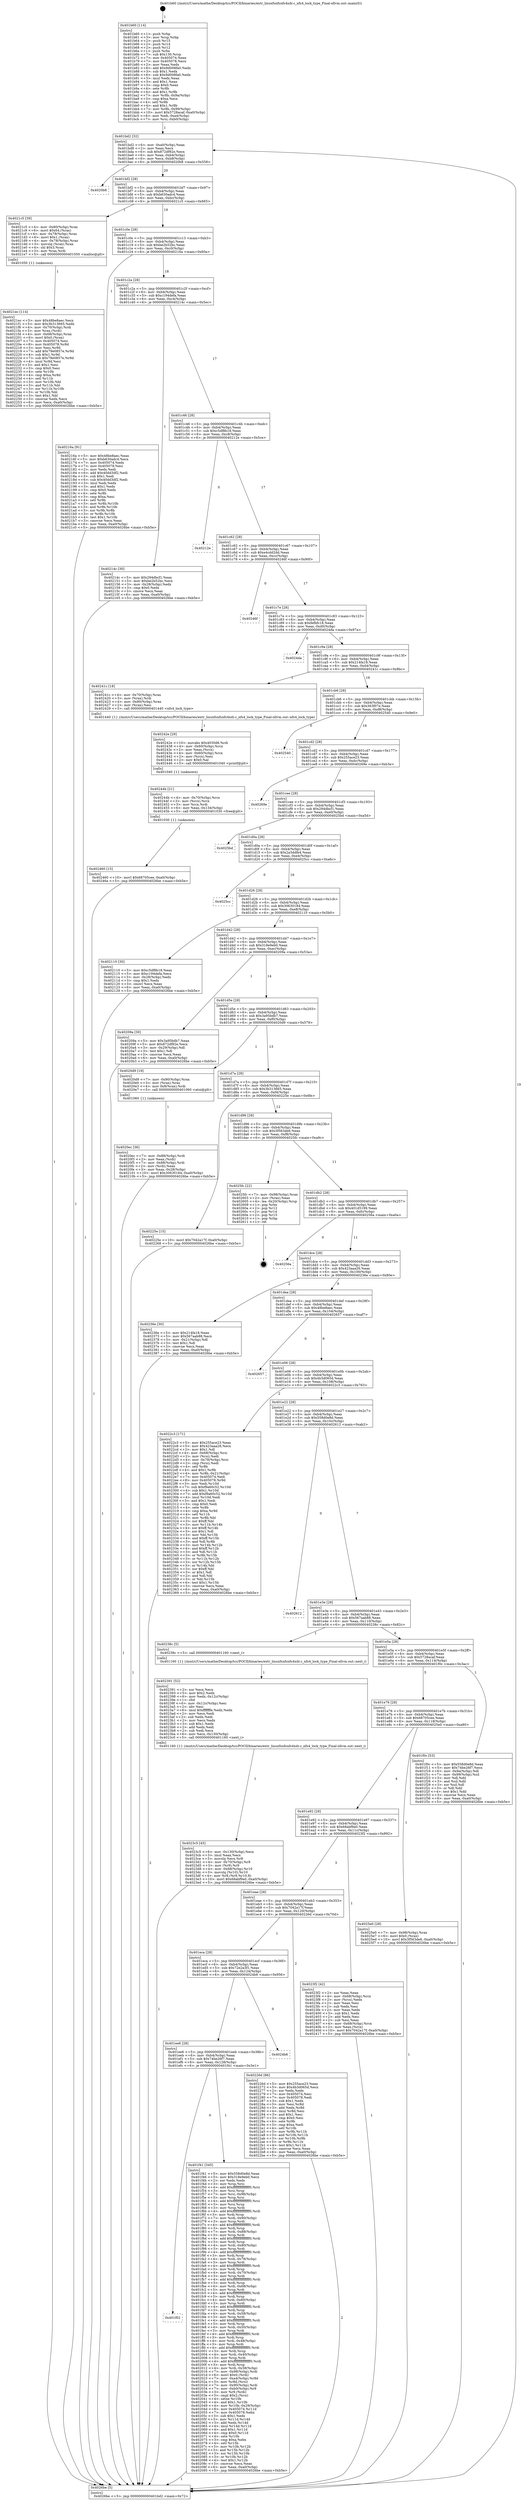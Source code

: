 digraph "0x401b60" {
  label = "0x401b60 (/mnt/c/Users/mathe/Desktop/tcc/POCII/binaries/extr_linuxfsnfsnfs4xdr.c_nfs4_lock_type_Final-ollvm.out::main(0))"
  labelloc = "t"
  node[shape=record]

  Entry [label="",width=0.3,height=0.3,shape=circle,fillcolor=black,style=filled]
  "0x401bd2" [label="{
     0x401bd2 [32]\l
     | [instrs]\l
     &nbsp;&nbsp;0x401bd2 \<+6\>: mov -0xa0(%rbp),%eax\l
     &nbsp;&nbsp;0x401bd8 \<+2\>: mov %eax,%ecx\l
     &nbsp;&nbsp;0x401bda \<+6\>: sub $0x872df92e,%ecx\l
     &nbsp;&nbsp;0x401be0 \<+6\>: mov %eax,-0xb4(%rbp)\l
     &nbsp;&nbsp;0x401be6 \<+6\>: mov %ecx,-0xb8(%rbp)\l
     &nbsp;&nbsp;0x401bec \<+6\>: je 00000000004020b8 \<main+0x558\>\l
  }"]
  "0x4020b8" [label="{
     0x4020b8\l
  }", style=dashed]
  "0x401bf2" [label="{
     0x401bf2 [28]\l
     | [instrs]\l
     &nbsp;&nbsp;0x401bf2 \<+5\>: jmp 0000000000401bf7 \<main+0x97\>\l
     &nbsp;&nbsp;0x401bf7 \<+6\>: mov -0xb4(%rbp),%eax\l
     &nbsp;&nbsp;0x401bfd \<+5\>: sub $0xb630adc4,%eax\l
     &nbsp;&nbsp;0x401c02 \<+6\>: mov %eax,-0xbc(%rbp)\l
     &nbsp;&nbsp;0x401c08 \<+6\>: je 00000000004021c5 \<main+0x665\>\l
  }"]
  Exit [label="",width=0.3,height=0.3,shape=circle,fillcolor=black,style=filled,peripheries=2]
  "0x4021c5" [label="{
     0x4021c5 [39]\l
     | [instrs]\l
     &nbsp;&nbsp;0x4021c5 \<+4\>: mov -0x80(%rbp),%rax\l
     &nbsp;&nbsp;0x4021c9 \<+6\>: movl $0x64,(%rax)\l
     &nbsp;&nbsp;0x4021cf \<+4\>: mov -0x78(%rbp),%rax\l
     &nbsp;&nbsp;0x4021d3 \<+6\>: movl $0x1,(%rax)\l
     &nbsp;&nbsp;0x4021d9 \<+4\>: mov -0x78(%rbp),%rax\l
     &nbsp;&nbsp;0x4021dd \<+3\>: movslq (%rax),%rax\l
     &nbsp;&nbsp;0x4021e0 \<+4\>: shl $0x3,%rax\l
     &nbsp;&nbsp;0x4021e4 \<+3\>: mov %rax,%rdi\l
     &nbsp;&nbsp;0x4021e7 \<+5\>: call 0000000000401050 \<malloc@plt\>\l
     | [calls]\l
     &nbsp;&nbsp;0x401050 \{1\} (unknown)\l
  }"]
  "0x401c0e" [label="{
     0x401c0e [28]\l
     | [instrs]\l
     &nbsp;&nbsp;0x401c0e \<+5\>: jmp 0000000000401c13 \<main+0xb3\>\l
     &nbsp;&nbsp;0x401c13 \<+6\>: mov -0xb4(%rbp),%eax\l
     &nbsp;&nbsp;0x401c19 \<+5\>: sub $0xbe2b52bc,%eax\l
     &nbsp;&nbsp;0x401c1e \<+6\>: mov %eax,-0xc0(%rbp)\l
     &nbsp;&nbsp;0x401c24 \<+6\>: je 000000000040216a \<main+0x60a\>\l
  }"]
  "0x402460" [label="{
     0x402460 [15]\l
     | [instrs]\l
     &nbsp;&nbsp;0x402460 \<+10\>: movl $0x68705cee,-0xa0(%rbp)\l
     &nbsp;&nbsp;0x40246a \<+5\>: jmp 00000000004026be \<main+0xb5e\>\l
  }"]
  "0x40216a" [label="{
     0x40216a [91]\l
     | [instrs]\l
     &nbsp;&nbsp;0x40216a \<+5\>: mov $0x48be8aec,%eax\l
     &nbsp;&nbsp;0x40216f \<+5\>: mov $0xb630adc4,%ecx\l
     &nbsp;&nbsp;0x402174 \<+7\>: mov 0x405074,%edx\l
     &nbsp;&nbsp;0x40217b \<+7\>: mov 0x405078,%esi\l
     &nbsp;&nbsp;0x402182 \<+2\>: mov %edx,%edi\l
     &nbsp;&nbsp;0x402184 \<+6\>: add $0x40dd3df2,%edi\l
     &nbsp;&nbsp;0x40218a \<+3\>: sub $0x1,%edi\l
     &nbsp;&nbsp;0x40218d \<+6\>: sub $0x40dd3df2,%edi\l
     &nbsp;&nbsp;0x402193 \<+3\>: imul %edi,%edx\l
     &nbsp;&nbsp;0x402196 \<+3\>: and $0x1,%edx\l
     &nbsp;&nbsp;0x402199 \<+3\>: cmp $0x0,%edx\l
     &nbsp;&nbsp;0x40219c \<+4\>: sete %r8b\l
     &nbsp;&nbsp;0x4021a0 \<+3\>: cmp $0xa,%esi\l
     &nbsp;&nbsp;0x4021a3 \<+4\>: setl %r9b\l
     &nbsp;&nbsp;0x4021a7 \<+3\>: mov %r8b,%r10b\l
     &nbsp;&nbsp;0x4021aa \<+3\>: and %r9b,%r10b\l
     &nbsp;&nbsp;0x4021ad \<+3\>: xor %r9b,%r8b\l
     &nbsp;&nbsp;0x4021b0 \<+3\>: or %r8b,%r10b\l
     &nbsp;&nbsp;0x4021b3 \<+4\>: test $0x1,%r10b\l
     &nbsp;&nbsp;0x4021b7 \<+3\>: cmovne %ecx,%eax\l
     &nbsp;&nbsp;0x4021ba \<+6\>: mov %eax,-0xa0(%rbp)\l
     &nbsp;&nbsp;0x4021c0 \<+5\>: jmp 00000000004026be \<main+0xb5e\>\l
  }"]
  "0x401c2a" [label="{
     0x401c2a [28]\l
     | [instrs]\l
     &nbsp;&nbsp;0x401c2a \<+5\>: jmp 0000000000401c2f \<main+0xcf\>\l
     &nbsp;&nbsp;0x401c2f \<+6\>: mov -0xb4(%rbp),%eax\l
     &nbsp;&nbsp;0x401c35 \<+5\>: sub $0xc194defa,%eax\l
     &nbsp;&nbsp;0x401c3a \<+6\>: mov %eax,-0xc4(%rbp)\l
     &nbsp;&nbsp;0x401c40 \<+6\>: je 000000000040214c \<main+0x5ec\>\l
  }"]
  "0x40244b" [label="{
     0x40244b [21]\l
     | [instrs]\l
     &nbsp;&nbsp;0x40244b \<+4\>: mov -0x70(%rbp),%rcx\l
     &nbsp;&nbsp;0x40244f \<+3\>: mov (%rcx),%rcx\l
     &nbsp;&nbsp;0x402452 \<+3\>: mov %rcx,%rdi\l
     &nbsp;&nbsp;0x402455 \<+6\>: mov %eax,-0x134(%rbp)\l
     &nbsp;&nbsp;0x40245b \<+5\>: call 0000000000401030 \<free@plt\>\l
     | [calls]\l
     &nbsp;&nbsp;0x401030 \{1\} (unknown)\l
  }"]
  "0x40214c" [label="{
     0x40214c [30]\l
     | [instrs]\l
     &nbsp;&nbsp;0x40214c \<+5\>: mov $0x294dbcf1,%eax\l
     &nbsp;&nbsp;0x402151 \<+5\>: mov $0xbe2b52bc,%ecx\l
     &nbsp;&nbsp;0x402156 \<+3\>: mov -0x28(%rbp),%edx\l
     &nbsp;&nbsp;0x402159 \<+3\>: cmp $0x0,%edx\l
     &nbsp;&nbsp;0x40215c \<+3\>: cmove %ecx,%eax\l
     &nbsp;&nbsp;0x40215f \<+6\>: mov %eax,-0xa0(%rbp)\l
     &nbsp;&nbsp;0x402165 \<+5\>: jmp 00000000004026be \<main+0xb5e\>\l
  }"]
  "0x401c46" [label="{
     0x401c46 [28]\l
     | [instrs]\l
     &nbsp;&nbsp;0x401c46 \<+5\>: jmp 0000000000401c4b \<main+0xeb\>\l
     &nbsp;&nbsp;0x401c4b \<+6\>: mov -0xb4(%rbp),%eax\l
     &nbsp;&nbsp;0x401c51 \<+5\>: sub $0xc5df8b18,%eax\l
     &nbsp;&nbsp;0x401c56 \<+6\>: mov %eax,-0xc8(%rbp)\l
     &nbsp;&nbsp;0x401c5c \<+6\>: je 000000000040212e \<main+0x5ce\>\l
  }"]
  "0x40242e" [label="{
     0x40242e [29]\l
     | [instrs]\l
     &nbsp;&nbsp;0x40242e \<+10\>: movabs $0x4030d6,%rdi\l
     &nbsp;&nbsp;0x402438 \<+4\>: mov -0x60(%rbp),%rcx\l
     &nbsp;&nbsp;0x40243c \<+2\>: mov %eax,(%rcx)\l
     &nbsp;&nbsp;0x40243e \<+4\>: mov -0x60(%rbp),%rcx\l
     &nbsp;&nbsp;0x402442 \<+2\>: mov (%rcx),%esi\l
     &nbsp;&nbsp;0x402444 \<+2\>: mov $0x0,%al\l
     &nbsp;&nbsp;0x402446 \<+5\>: call 0000000000401040 \<printf@plt\>\l
     | [calls]\l
     &nbsp;&nbsp;0x401040 \{1\} (unknown)\l
  }"]
  "0x40212e" [label="{
     0x40212e\l
  }", style=dashed]
  "0x401c62" [label="{
     0x401c62 [28]\l
     | [instrs]\l
     &nbsp;&nbsp;0x401c62 \<+5\>: jmp 0000000000401c67 \<main+0x107\>\l
     &nbsp;&nbsp;0x401c67 \<+6\>: mov -0xb4(%rbp),%eax\l
     &nbsp;&nbsp;0x401c6d \<+5\>: sub $0xe4cdd2dd,%eax\l
     &nbsp;&nbsp;0x401c72 \<+6\>: mov %eax,-0xcc(%rbp)\l
     &nbsp;&nbsp;0x401c78 \<+6\>: je 000000000040246f \<main+0x90f\>\l
  }"]
  "0x4023c5" [label="{
     0x4023c5 [45]\l
     | [instrs]\l
     &nbsp;&nbsp;0x4023c5 \<+6\>: mov -0x130(%rbp),%ecx\l
     &nbsp;&nbsp;0x4023cb \<+3\>: imul %eax,%ecx\l
     &nbsp;&nbsp;0x4023ce \<+3\>: movslq %ecx,%r8\l
     &nbsp;&nbsp;0x4023d1 \<+4\>: mov -0x70(%rbp),%r9\l
     &nbsp;&nbsp;0x4023d5 \<+3\>: mov (%r9),%r9\l
     &nbsp;&nbsp;0x4023d8 \<+4\>: mov -0x68(%rbp),%r10\l
     &nbsp;&nbsp;0x4023dc \<+3\>: movslq (%r10),%r10\l
     &nbsp;&nbsp;0x4023df \<+4\>: mov %r8,(%r9,%r10,8)\l
     &nbsp;&nbsp;0x4023e3 \<+10\>: movl $0x68abf9a0,-0xa0(%rbp)\l
     &nbsp;&nbsp;0x4023ed \<+5\>: jmp 00000000004026be \<main+0xb5e\>\l
  }"]
  "0x40246f" [label="{
     0x40246f\l
  }", style=dashed]
  "0x401c7e" [label="{
     0x401c7e [28]\l
     | [instrs]\l
     &nbsp;&nbsp;0x401c7e \<+5\>: jmp 0000000000401c83 \<main+0x123\>\l
     &nbsp;&nbsp;0x401c83 \<+6\>: mov -0xb4(%rbp),%eax\l
     &nbsp;&nbsp;0x401c89 \<+5\>: sub $0xfefbfc18,%eax\l
     &nbsp;&nbsp;0x401c8e \<+6\>: mov %eax,-0xd0(%rbp)\l
     &nbsp;&nbsp;0x401c94 \<+6\>: je 00000000004024da \<main+0x97a\>\l
  }"]
  "0x402391" [label="{
     0x402391 [52]\l
     | [instrs]\l
     &nbsp;&nbsp;0x402391 \<+2\>: xor %ecx,%ecx\l
     &nbsp;&nbsp;0x402393 \<+5\>: mov $0x2,%edx\l
     &nbsp;&nbsp;0x402398 \<+6\>: mov %edx,-0x12c(%rbp)\l
     &nbsp;&nbsp;0x40239e \<+1\>: cltd\l
     &nbsp;&nbsp;0x40239f \<+6\>: mov -0x12c(%rbp),%esi\l
     &nbsp;&nbsp;0x4023a5 \<+2\>: idiv %esi\l
     &nbsp;&nbsp;0x4023a7 \<+6\>: imul $0xfffffffe,%edx,%edx\l
     &nbsp;&nbsp;0x4023ad \<+2\>: mov %ecx,%edi\l
     &nbsp;&nbsp;0x4023af \<+2\>: sub %edx,%edi\l
     &nbsp;&nbsp;0x4023b1 \<+2\>: mov %ecx,%edx\l
     &nbsp;&nbsp;0x4023b3 \<+3\>: sub $0x1,%edx\l
     &nbsp;&nbsp;0x4023b6 \<+2\>: add %edx,%edi\l
     &nbsp;&nbsp;0x4023b8 \<+2\>: sub %edi,%ecx\l
     &nbsp;&nbsp;0x4023ba \<+6\>: mov %ecx,-0x130(%rbp)\l
     &nbsp;&nbsp;0x4023c0 \<+5\>: call 0000000000401160 \<next_i\>\l
     | [calls]\l
     &nbsp;&nbsp;0x401160 \{1\} (/mnt/c/Users/mathe/Desktop/tcc/POCII/binaries/extr_linuxfsnfsnfs4xdr.c_nfs4_lock_type_Final-ollvm.out::next_i)\l
  }"]
  "0x4024da" [label="{
     0x4024da\l
  }", style=dashed]
  "0x401c9a" [label="{
     0x401c9a [28]\l
     | [instrs]\l
     &nbsp;&nbsp;0x401c9a \<+5\>: jmp 0000000000401c9f \<main+0x13f\>\l
     &nbsp;&nbsp;0x401c9f \<+6\>: mov -0xb4(%rbp),%eax\l
     &nbsp;&nbsp;0x401ca5 \<+5\>: sub $0x214fa18,%eax\l
     &nbsp;&nbsp;0x401caa \<+6\>: mov %eax,-0xd4(%rbp)\l
     &nbsp;&nbsp;0x401cb0 \<+6\>: je 000000000040241c \<main+0x8bc\>\l
  }"]
  "0x4021ec" [label="{
     0x4021ec [114]\l
     | [instrs]\l
     &nbsp;&nbsp;0x4021ec \<+5\>: mov $0x48be8aec,%ecx\l
     &nbsp;&nbsp;0x4021f1 \<+5\>: mov $0x3b313665,%edx\l
     &nbsp;&nbsp;0x4021f6 \<+4\>: mov -0x70(%rbp),%rdi\l
     &nbsp;&nbsp;0x4021fa \<+3\>: mov %rax,(%rdi)\l
     &nbsp;&nbsp;0x4021fd \<+4\>: mov -0x68(%rbp),%rax\l
     &nbsp;&nbsp;0x402201 \<+6\>: movl $0x0,(%rax)\l
     &nbsp;&nbsp;0x402207 \<+7\>: mov 0x405074,%esi\l
     &nbsp;&nbsp;0x40220e \<+8\>: mov 0x405078,%r8d\l
     &nbsp;&nbsp;0x402216 \<+3\>: mov %esi,%r9d\l
     &nbsp;&nbsp;0x402219 \<+7\>: add $0x79e0857e,%r9d\l
     &nbsp;&nbsp;0x402220 \<+4\>: sub $0x1,%r9d\l
     &nbsp;&nbsp;0x402224 \<+7\>: sub $0x79e0857e,%r9d\l
     &nbsp;&nbsp;0x40222b \<+4\>: imul %r9d,%esi\l
     &nbsp;&nbsp;0x40222f \<+3\>: and $0x1,%esi\l
     &nbsp;&nbsp;0x402232 \<+3\>: cmp $0x0,%esi\l
     &nbsp;&nbsp;0x402235 \<+4\>: sete %r10b\l
     &nbsp;&nbsp;0x402239 \<+4\>: cmp $0xa,%r8d\l
     &nbsp;&nbsp;0x40223d \<+4\>: setl %r11b\l
     &nbsp;&nbsp;0x402241 \<+3\>: mov %r10b,%bl\l
     &nbsp;&nbsp;0x402244 \<+3\>: and %r11b,%bl\l
     &nbsp;&nbsp;0x402247 \<+3\>: xor %r11b,%r10b\l
     &nbsp;&nbsp;0x40224a \<+3\>: or %r10b,%bl\l
     &nbsp;&nbsp;0x40224d \<+3\>: test $0x1,%bl\l
     &nbsp;&nbsp;0x402250 \<+3\>: cmovne %edx,%ecx\l
     &nbsp;&nbsp;0x402253 \<+6\>: mov %ecx,-0xa0(%rbp)\l
     &nbsp;&nbsp;0x402259 \<+5\>: jmp 00000000004026be \<main+0xb5e\>\l
  }"]
  "0x40241c" [label="{
     0x40241c [18]\l
     | [instrs]\l
     &nbsp;&nbsp;0x40241c \<+4\>: mov -0x70(%rbp),%rax\l
     &nbsp;&nbsp;0x402420 \<+3\>: mov (%rax),%rdi\l
     &nbsp;&nbsp;0x402423 \<+4\>: mov -0x80(%rbp),%rax\l
     &nbsp;&nbsp;0x402427 \<+2\>: mov (%rax),%esi\l
     &nbsp;&nbsp;0x402429 \<+5\>: call 0000000000401440 \<nfs4_lock_type\>\l
     | [calls]\l
     &nbsp;&nbsp;0x401440 \{1\} (/mnt/c/Users/mathe/Desktop/tcc/POCII/binaries/extr_linuxfsnfsnfs4xdr.c_nfs4_lock_type_Final-ollvm.out::nfs4_lock_type)\l
  }"]
  "0x401cb6" [label="{
     0x401cb6 [28]\l
     | [instrs]\l
     &nbsp;&nbsp;0x401cb6 \<+5\>: jmp 0000000000401cbb \<main+0x15b\>\l
     &nbsp;&nbsp;0x401cbb \<+6\>: mov -0xb4(%rbp),%eax\l
     &nbsp;&nbsp;0x401cc1 \<+5\>: sub $0x363f07e,%eax\l
     &nbsp;&nbsp;0x401cc6 \<+6\>: mov %eax,-0xd8(%rbp)\l
     &nbsp;&nbsp;0x401ccc \<+6\>: je 0000000000402540 \<main+0x9e0\>\l
  }"]
  "0x4020ec" [label="{
     0x4020ec [36]\l
     | [instrs]\l
     &nbsp;&nbsp;0x4020ec \<+7\>: mov -0x88(%rbp),%rdi\l
     &nbsp;&nbsp;0x4020f3 \<+2\>: mov %eax,(%rdi)\l
     &nbsp;&nbsp;0x4020f5 \<+7\>: mov -0x88(%rbp),%rdi\l
     &nbsp;&nbsp;0x4020fc \<+2\>: mov (%rdi),%eax\l
     &nbsp;&nbsp;0x4020fe \<+3\>: mov %eax,-0x28(%rbp)\l
     &nbsp;&nbsp;0x402101 \<+10\>: movl $0x30630184,-0xa0(%rbp)\l
     &nbsp;&nbsp;0x40210b \<+5\>: jmp 00000000004026be \<main+0xb5e\>\l
  }"]
  "0x402540" [label="{
     0x402540\l
  }", style=dashed]
  "0x401cd2" [label="{
     0x401cd2 [28]\l
     | [instrs]\l
     &nbsp;&nbsp;0x401cd2 \<+5\>: jmp 0000000000401cd7 \<main+0x177\>\l
     &nbsp;&nbsp;0x401cd7 \<+6\>: mov -0xb4(%rbp),%eax\l
     &nbsp;&nbsp;0x401cdd \<+5\>: sub $0x255ace23,%eax\l
     &nbsp;&nbsp;0x401ce2 \<+6\>: mov %eax,-0xdc(%rbp)\l
     &nbsp;&nbsp;0x401ce8 \<+6\>: je 000000000040269e \<main+0xb3e\>\l
  }"]
  "0x401f02" [label="{
     0x401f02\l
  }", style=dashed]
  "0x40269e" [label="{
     0x40269e\l
  }", style=dashed]
  "0x401cee" [label="{
     0x401cee [28]\l
     | [instrs]\l
     &nbsp;&nbsp;0x401cee \<+5\>: jmp 0000000000401cf3 \<main+0x193\>\l
     &nbsp;&nbsp;0x401cf3 \<+6\>: mov -0xb4(%rbp),%eax\l
     &nbsp;&nbsp;0x401cf9 \<+5\>: sub $0x294dbcf1,%eax\l
     &nbsp;&nbsp;0x401cfe \<+6\>: mov %eax,-0xe0(%rbp)\l
     &nbsp;&nbsp;0x401d04 \<+6\>: je 00000000004025bd \<main+0xa5d\>\l
  }"]
  "0x401f41" [label="{
     0x401f41 [345]\l
     | [instrs]\l
     &nbsp;&nbsp;0x401f41 \<+5\>: mov $0x558d0e8d,%eax\l
     &nbsp;&nbsp;0x401f46 \<+5\>: mov $0x318e9eb0,%ecx\l
     &nbsp;&nbsp;0x401f4b \<+2\>: xor %edx,%edx\l
     &nbsp;&nbsp;0x401f4d \<+3\>: mov %rsp,%rsi\l
     &nbsp;&nbsp;0x401f50 \<+4\>: add $0xfffffffffffffff0,%rsi\l
     &nbsp;&nbsp;0x401f54 \<+3\>: mov %rsi,%rsp\l
     &nbsp;&nbsp;0x401f57 \<+7\>: mov %rsi,-0x98(%rbp)\l
     &nbsp;&nbsp;0x401f5e \<+3\>: mov %rsp,%rsi\l
     &nbsp;&nbsp;0x401f61 \<+4\>: add $0xfffffffffffffff0,%rsi\l
     &nbsp;&nbsp;0x401f65 \<+3\>: mov %rsi,%rsp\l
     &nbsp;&nbsp;0x401f68 \<+3\>: mov %rsp,%rdi\l
     &nbsp;&nbsp;0x401f6b \<+4\>: add $0xfffffffffffffff0,%rdi\l
     &nbsp;&nbsp;0x401f6f \<+3\>: mov %rdi,%rsp\l
     &nbsp;&nbsp;0x401f72 \<+7\>: mov %rdi,-0x90(%rbp)\l
     &nbsp;&nbsp;0x401f79 \<+3\>: mov %rsp,%rdi\l
     &nbsp;&nbsp;0x401f7c \<+4\>: add $0xfffffffffffffff0,%rdi\l
     &nbsp;&nbsp;0x401f80 \<+3\>: mov %rdi,%rsp\l
     &nbsp;&nbsp;0x401f83 \<+7\>: mov %rdi,-0x88(%rbp)\l
     &nbsp;&nbsp;0x401f8a \<+3\>: mov %rsp,%rdi\l
     &nbsp;&nbsp;0x401f8d \<+4\>: add $0xfffffffffffffff0,%rdi\l
     &nbsp;&nbsp;0x401f91 \<+3\>: mov %rdi,%rsp\l
     &nbsp;&nbsp;0x401f94 \<+4\>: mov %rdi,-0x80(%rbp)\l
     &nbsp;&nbsp;0x401f98 \<+3\>: mov %rsp,%rdi\l
     &nbsp;&nbsp;0x401f9b \<+4\>: add $0xfffffffffffffff0,%rdi\l
     &nbsp;&nbsp;0x401f9f \<+3\>: mov %rdi,%rsp\l
     &nbsp;&nbsp;0x401fa2 \<+4\>: mov %rdi,-0x78(%rbp)\l
     &nbsp;&nbsp;0x401fa6 \<+3\>: mov %rsp,%rdi\l
     &nbsp;&nbsp;0x401fa9 \<+4\>: add $0xfffffffffffffff0,%rdi\l
     &nbsp;&nbsp;0x401fad \<+3\>: mov %rdi,%rsp\l
     &nbsp;&nbsp;0x401fb0 \<+4\>: mov %rdi,-0x70(%rbp)\l
     &nbsp;&nbsp;0x401fb4 \<+3\>: mov %rsp,%rdi\l
     &nbsp;&nbsp;0x401fb7 \<+4\>: add $0xfffffffffffffff0,%rdi\l
     &nbsp;&nbsp;0x401fbb \<+3\>: mov %rdi,%rsp\l
     &nbsp;&nbsp;0x401fbe \<+4\>: mov %rdi,-0x68(%rbp)\l
     &nbsp;&nbsp;0x401fc2 \<+3\>: mov %rsp,%rdi\l
     &nbsp;&nbsp;0x401fc5 \<+4\>: add $0xfffffffffffffff0,%rdi\l
     &nbsp;&nbsp;0x401fc9 \<+3\>: mov %rdi,%rsp\l
     &nbsp;&nbsp;0x401fcc \<+4\>: mov %rdi,-0x60(%rbp)\l
     &nbsp;&nbsp;0x401fd0 \<+3\>: mov %rsp,%rdi\l
     &nbsp;&nbsp;0x401fd3 \<+4\>: add $0xfffffffffffffff0,%rdi\l
     &nbsp;&nbsp;0x401fd7 \<+3\>: mov %rdi,%rsp\l
     &nbsp;&nbsp;0x401fda \<+4\>: mov %rdi,-0x58(%rbp)\l
     &nbsp;&nbsp;0x401fde \<+3\>: mov %rsp,%rdi\l
     &nbsp;&nbsp;0x401fe1 \<+4\>: add $0xfffffffffffffff0,%rdi\l
     &nbsp;&nbsp;0x401fe5 \<+3\>: mov %rdi,%rsp\l
     &nbsp;&nbsp;0x401fe8 \<+4\>: mov %rdi,-0x50(%rbp)\l
     &nbsp;&nbsp;0x401fec \<+3\>: mov %rsp,%rdi\l
     &nbsp;&nbsp;0x401fef \<+4\>: add $0xfffffffffffffff0,%rdi\l
     &nbsp;&nbsp;0x401ff3 \<+3\>: mov %rdi,%rsp\l
     &nbsp;&nbsp;0x401ff6 \<+4\>: mov %rdi,-0x48(%rbp)\l
     &nbsp;&nbsp;0x401ffa \<+3\>: mov %rsp,%rdi\l
     &nbsp;&nbsp;0x401ffd \<+4\>: add $0xfffffffffffffff0,%rdi\l
     &nbsp;&nbsp;0x402001 \<+3\>: mov %rdi,%rsp\l
     &nbsp;&nbsp;0x402004 \<+4\>: mov %rdi,-0x40(%rbp)\l
     &nbsp;&nbsp;0x402008 \<+3\>: mov %rsp,%rdi\l
     &nbsp;&nbsp;0x40200b \<+4\>: add $0xfffffffffffffff0,%rdi\l
     &nbsp;&nbsp;0x40200f \<+3\>: mov %rdi,%rsp\l
     &nbsp;&nbsp;0x402012 \<+4\>: mov %rdi,-0x38(%rbp)\l
     &nbsp;&nbsp;0x402016 \<+7\>: mov -0x98(%rbp),%rdi\l
     &nbsp;&nbsp;0x40201d \<+6\>: movl $0x0,(%rdi)\l
     &nbsp;&nbsp;0x402023 \<+7\>: mov -0xa4(%rbp),%r8d\l
     &nbsp;&nbsp;0x40202a \<+3\>: mov %r8d,(%rsi)\l
     &nbsp;&nbsp;0x40202d \<+7\>: mov -0x90(%rbp),%rdi\l
     &nbsp;&nbsp;0x402034 \<+7\>: mov -0xb0(%rbp),%r9\l
     &nbsp;&nbsp;0x40203b \<+3\>: mov %r9,(%rdi)\l
     &nbsp;&nbsp;0x40203e \<+3\>: cmpl $0x2,(%rsi)\l
     &nbsp;&nbsp;0x402041 \<+4\>: setne %r10b\l
     &nbsp;&nbsp;0x402045 \<+4\>: and $0x1,%r10b\l
     &nbsp;&nbsp;0x402049 \<+4\>: mov %r10b,-0x29(%rbp)\l
     &nbsp;&nbsp;0x40204d \<+8\>: mov 0x405074,%r11d\l
     &nbsp;&nbsp;0x402055 \<+7\>: mov 0x405078,%ebx\l
     &nbsp;&nbsp;0x40205c \<+3\>: sub $0x1,%edx\l
     &nbsp;&nbsp;0x40205f \<+3\>: mov %r11d,%r14d\l
     &nbsp;&nbsp;0x402062 \<+3\>: add %edx,%r14d\l
     &nbsp;&nbsp;0x402065 \<+4\>: imul %r14d,%r11d\l
     &nbsp;&nbsp;0x402069 \<+4\>: and $0x1,%r11d\l
     &nbsp;&nbsp;0x40206d \<+4\>: cmp $0x0,%r11d\l
     &nbsp;&nbsp;0x402071 \<+4\>: sete %r10b\l
     &nbsp;&nbsp;0x402075 \<+3\>: cmp $0xa,%ebx\l
     &nbsp;&nbsp;0x402078 \<+4\>: setl %r15b\l
     &nbsp;&nbsp;0x40207c \<+3\>: mov %r10b,%r12b\l
     &nbsp;&nbsp;0x40207f \<+3\>: and %r15b,%r12b\l
     &nbsp;&nbsp;0x402082 \<+3\>: xor %r15b,%r10b\l
     &nbsp;&nbsp;0x402085 \<+3\>: or %r10b,%r12b\l
     &nbsp;&nbsp;0x402088 \<+4\>: test $0x1,%r12b\l
     &nbsp;&nbsp;0x40208c \<+3\>: cmovne %ecx,%eax\l
     &nbsp;&nbsp;0x40208f \<+6\>: mov %eax,-0xa0(%rbp)\l
     &nbsp;&nbsp;0x402095 \<+5\>: jmp 00000000004026be \<main+0xb5e\>\l
  }"]
  "0x4025bd" [label="{
     0x4025bd\l
  }", style=dashed]
  "0x401d0a" [label="{
     0x401d0a [28]\l
     | [instrs]\l
     &nbsp;&nbsp;0x401d0a \<+5\>: jmp 0000000000401d0f \<main+0x1af\>\l
     &nbsp;&nbsp;0x401d0f \<+6\>: mov -0xb4(%rbp),%eax\l
     &nbsp;&nbsp;0x401d15 \<+5\>: sub $0x2a3ddfe4,%eax\l
     &nbsp;&nbsp;0x401d1a \<+6\>: mov %eax,-0xe4(%rbp)\l
     &nbsp;&nbsp;0x401d20 \<+6\>: je 00000000004025cc \<main+0xa6c\>\l
  }"]
  "0x401ee6" [label="{
     0x401ee6 [28]\l
     | [instrs]\l
     &nbsp;&nbsp;0x401ee6 \<+5\>: jmp 0000000000401eeb \<main+0x38b\>\l
     &nbsp;&nbsp;0x401eeb \<+6\>: mov -0xb4(%rbp),%eax\l
     &nbsp;&nbsp;0x401ef1 \<+5\>: sub $0x74be26f7,%eax\l
     &nbsp;&nbsp;0x401ef6 \<+6\>: mov %eax,-0x128(%rbp)\l
     &nbsp;&nbsp;0x401efc \<+6\>: je 0000000000401f41 \<main+0x3e1\>\l
  }"]
  "0x4025cc" [label="{
     0x4025cc\l
  }", style=dashed]
  "0x401d26" [label="{
     0x401d26 [28]\l
     | [instrs]\l
     &nbsp;&nbsp;0x401d26 \<+5\>: jmp 0000000000401d2b \<main+0x1cb\>\l
     &nbsp;&nbsp;0x401d2b \<+6\>: mov -0xb4(%rbp),%eax\l
     &nbsp;&nbsp;0x401d31 \<+5\>: sub $0x30630184,%eax\l
     &nbsp;&nbsp;0x401d36 \<+6\>: mov %eax,-0xe8(%rbp)\l
     &nbsp;&nbsp;0x401d3c \<+6\>: je 0000000000402110 \<main+0x5b0\>\l
  }"]
  "0x4024b6" [label="{
     0x4024b6\l
  }", style=dashed]
  "0x402110" [label="{
     0x402110 [30]\l
     | [instrs]\l
     &nbsp;&nbsp;0x402110 \<+5\>: mov $0xc5df8b18,%eax\l
     &nbsp;&nbsp;0x402115 \<+5\>: mov $0xc194defa,%ecx\l
     &nbsp;&nbsp;0x40211a \<+3\>: mov -0x28(%rbp),%edx\l
     &nbsp;&nbsp;0x40211d \<+3\>: cmp $0x1,%edx\l
     &nbsp;&nbsp;0x402120 \<+3\>: cmovl %ecx,%eax\l
     &nbsp;&nbsp;0x402123 \<+6\>: mov %eax,-0xa0(%rbp)\l
     &nbsp;&nbsp;0x402129 \<+5\>: jmp 00000000004026be \<main+0xb5e\>\l
  }"]
  "0x401d42" [label="{
     0x401d42 [28]\l
     | [instrs]\l
     &nbsp;&nbsp;0x401d42 \<+5\>: jmp 0000000000401d47 \<main+0x1e7\>\l
     &nbsp;&nbsp;0x401d47 \<+6\>: mov -0xb4(%rbp),%eax\l
     &nbsp;&nbsp;0x401d4d \<+5\>: sub $0x318e9eb0,%eax\l
     &nbsp;&nbsp;0x401d52 \<+6\>: mov %eax,-0xec(%rbp)\l
     &nbsp;&nbsp;0x401d58 \<+6\>: je 000000000040209a \<main+0x53a\>\l
  }"]
  "0x401eca" [label="{
     0x401eca [28]\l
     | [instrs]\l
     &nbsp;&nbsp;0x401eca \<+5\>: jmp 0000000000401ecf \<main+0x36f\>\l
     &nbsp;&nbsp;0x401ecf \<+6\>: mov -0xb4(%rbp),%eax\l
     &nbsp;&nbsp;0x401ed5 \<+5\>: sub $0x72e2a3f1,%eax\l
     &nbsp;&nbsp;0x401eda \<+6\>: mov %eax,-0x124(%rbp)\l
     &nbsp;&nbsp;0x401ee0 \<+6\>: je 00000000004024b6 \<main+0x956\>\l
  }"]
  "0x40209a" [label="{
     0x40209a [30]\l
     | [instrs]\l
     &nbsp;&nbsp;0x40209a \<+5\>: mov $0x3a95bdb7,%eax\l
     &nbsp;&nbsp;0x40209f \<+5\>: mov $0x872df92e,%ecx\l
     &nbsp;&nbsp;0x4020a4 \<+3\>: mov -0x29(%rbp),%dl\l
     &nbsp;&nbsp;0x4020a7 \<+3\>: test $0x1,%dl\l
     &nbsp;&nbsp;0x4020aa \<+3\>: cmovne %ecx,%eax\l
     &nbsp;&nbsp;0x4020ad \<+6\>: mov %eax,-0xa0(%rbp)\l
     &nbsp;&nbsp;0x4020b3 \<+5\>: jmp 00000000004026be \<main+0xb5e\>\l
  }"]
  "0x401d5e" [label="{
     0x401d5e [28]\l
     | [instrs]\l
     &nbsp;&nbsp;0x401d5e \<+5\>: jmp 0000000000401d63 \<main+0x203\>\l
     &nbsp;&nbsp;0x401d63 \<+6\>: mov -0xb4(%rbp),%eax\l
     &nbsp;&nbsp;0x401d69 \<+5\>: sub $0x3a95bdb7,%eax\l
     &nbsp;&nbsp;0x401d6e \<+6\>: mov %eax,-0xf0(%rbp)\l
     &nbsp;&nbsp;0x401d74 \<+6\>: je 00000000004020d9 \<main+0x579\>\l
  }"]
  "0x40226d" [label="{
     0x40226d [86]\l
     | [instrs]\l
     &nbsp;&nbsp;0x40226d \<+5\>: mov $0x255ace23,%eax\l
     &nbsp;&nbsp;0x402272 \<+5\>: mov $0x4b3d065d,%ecx\l
     &nbsp;&nbsp;0x402277 \<+2\>: xor %edx,%edx\l
     &nbsp;&nbsp;0x402279 \<+7\>: mov 0x405074,%esi\l
     &nbsp;&nbsp;0x402280 \<+7\>: mov 0x405078,%edi\l
     &nbsp;&nbsp;0x402287 \<+3\>: sub $0x1,%edx\l
     &nbsp;&nbsp;0x40228a \<+3\>: mov %esi,%r8d\l
     &nbsp;&nbsp;0x40228d \<+3\>: add %edx,%r8d\l
     &nbsp;&nbsp;0x402290 \<+4\>: imul %r8d,%esi\l
     &nbsp;&nbsp;0x402294 \<+3\>: and $0x1,%esi\l
     &nbsp;&nbsp;0x402297 \<+3\>: cmp $0x0,%esi\l
     &nbsp;&nbsp;0x40229a \<+4\>: sete %r9b\l
     &nbsp;&nbsp;0x40229e \<+3\>: cmp $0xa,%edi\l
     &nbsp;&nbsp;0x4022a1 \<+4\>: setl %r10b\l
     &nbsp;&nbsp;0x4022a5 \<+3\>: mov %r9b,%r11b\l
     &nbsp;&nbsp;0x4022a8 \<+3\>: and %r10b,%r11b\l
     &nbsp;&nbsp;0x4022ab \<+3\>: xor %r10b,%r9b\l
     &nbsp;&nbsp;0x4022ae \<+3\>: or %r9b,%r11b\l
     &nbsp;&nbsp;0x4022b1 \<+4\>: test $0x1,%r11b\l
     &nbsp;&nbsp;0x4022b5 \<+3\>: cmovne %ecx,%eax\l
     &nbsp;&nbsp;0x4022b8 \<+6\>: mov %eax,-0xa0(%rbp)\l
     &nbsp;&nbsp;0x4022be \<+5\>: jmp 00000000004026be \<main+0xb5e\>\l
  }"]
  "0x4020d9" [label="{
     0x4020d9 [19]\l
     | [instrs]\l
     &nbsp;&nbsp;0x4020d9 \<+7\>: mov -0x90(%rbp),%rax\l
     &nbsp;&nbsp;0x4020e0 \<+3\>: mov (%rax),%rax\l
     &nbsp;&nbsp;0x4020e3 \<+4\>: mov 0x8(%rax),%rdi\l
     &nbsp;&nbsp;0x4020e7 \<+5\>: call 0000000000401060 \<atoi@plt\>\l
     | [calls]\l
     &nbsp;&nbsp;0x401060 \{1\} (unknown)\l
  }"]
  "0x401d7a" [label="{
     0x401d7a [28]\l
     | [instrs]\l
     &nbsp;&nbsp;0x401d7a \<+5\>: jmp 0000000000401d7f \<main+0x21f\>\l
     &nbsp;&nbsp;0x401d7f \<+6\>: mov -0xb4(%rbp),%eax\l
     &nbsp;&nbsp;0x401d85 \<+5\>: sub $0x3b313665,%eax\l
     &nbsp;&nbsp;0x401d8a \<+6\>: mov %eax,-0xf4(%rbp)\l
     &nbsp;&nbsp;0x401d90 \<+6\>: je 000000000040225e \<main+0x6fe\>\l
  }"]
  "0x401eae" [label="{
     0x401eae [28]\l
     | [instrs]\l
     &nbsp;&nbsp;0x401eae \<+5\>: jmp 0000000000401eb3 \<main+0x353\>\l
     &nbsp;&nbsp;0x401eb3 \<+6\>: mov -0xb4(%rbp),%eax\l
     &nbsp;&nbsp;0x401eb9 \<+5\>: sub $0x7042a17f,%eax\l
     &nbsp;&nbsp;0x401ebe \<+6\>: mov %eax,-0x120(%rbp)\l
     &nbsp;&nbsp;0x401ec4 \<+6\>: je 000000000040226d \<main+0x70d\>\l
  }"]
  "0x40225e" [label="{
     0x40225e [15]\l
     | [instrs]\l
     &nbsp;&nbsp;0x40225e \<+10\>: movl $0x7042a17f,-0xa0(%rbp)\l
     &nbsp;&nbsp;0x402268 \<+5\>: jmp 00000000004026be \<main+0xb5e\>\l
  }"]
  "0x401d96" [label="{
     0x401d96 [28]\l
     | [instrs]\l
     &nbsp;&nbsp;0x401d96 \<+5\>: jmp 0000000000401d9b \<main+0x23b\>\l
     &nbsp;&nbsp;0x401d9b \<+6\>: mov -0xb4(%rbp),%eax\l
     &nbsp;&nbsp;0x401da1 \<+5\>: sub $0x3f563de6,%eax\l
     &nbsp;&nbsp;0x401da6 \<+6\>: mov %eax,-0xf8(%rbp)\l
     &nbsp;&nbsp;0x401dac \<+6\>: je 00000000004025fc \<main+0xa9c\>\l
  }"]
  "0x4023f2" [label="{
     0x4023f2 [42]\l
     | [instrs]\l
     &nbsp;&nbsp;0x4023f2 \<+2\>: xor %eax,%eax\l
     &nbsp;&nbsp;0x4023f4 \<+4\>: mov -0x68(%rbp),%rcx\l
     &nbsp;&nbsp;0x4023f8 \<+2\>: mov (%rcx),%edx\l
     &nbsp;&nbsp;0x4023fa \<+2\>: mov %eax,%esi\l
     &nbsp;&nbsp;0x4023fc \<+2\>: sub %edx,%esi\l
     &nbsp;&nbsp;0x4023fe \<+2\>: mov %eax,%edx\l
     &nbsp;&nbsp;0x402400 \<+3\>: sub $0x1,%edx\l
     &nbsp;&nbsp;0x402403 \<+2\>: add %edx,%esi\l
     &nbsp;&nbsp;0x402405 \<+2\>: sub %esi,%eax\l
     &nbsp;&nbsp;0x402407 \<+4\>: mov -0x68(%rbp),%rcx\l
     &nbsp;&nbsp;0x40240b \<+2\>: mov %eax,(%rcx)\l
     &nbsp;&nbsp;0x40240d \<+10\>: movl $0x7042a17f,-0xa0(%rbp)\l
     &nbsp;&nbsp;0x402417 \<+5\>: jmp 00000000004026be \<main+0xb5e\>\l
  }"]
  "0x4025fc" [label="{
     0x4025fc [22]\l
     | [instrs]\l
     &nbsp;&nbsp;0x4025fc \<+7\>: mov -0x98(%rbp),%rax\l
     &nbsp;&nbsp;0x402603 \<+2\>: mov (%rax),%eax\l
     &nbsp;&nbsp;0x402605 \<+4\>: lea -0x20(%rbp),%rsp\l
     &nbsp;&nbsp;0x402609 \<+1\>: pop %rbx\l
     &nbsp;&nbsp;0x40260a \<+2\>: pop %r12\l
     &nbsp;&nbsp;0x40260c \<+2\>: pop %r14\l
     &nbsp;&nbsp;0x40260e \<+2\>: pop %r15\l
     &nbsp;&nbsp;0x402610 \<+1\>: pop %rbp\l
     &nbsp;&nbsp;0x402611 \<+1\>: ret\l
  }"]
  "0x401db2" [label="{
     0x401db2 [28]\l
     | [instrs]\l
     &nbsp;&nbsp;0x401db2 \<+5\>: jmp 0000000000401db7 \<main+0x257\>\l
     &nbsp;&nbsp;0x401db7 \<+6\>: mov -0xb4(%rbp),%eax\l
     &nbsp;&nbsp;0x401dbd \<+5\>: sub $0x401d5199,%eax\l
     &nbsp;&nbsp;0x401dc2 \<+6\>: mov %eax,-0xfc(%rbp)\l
     &nbsp;&nbsp;0x401dc8 \<+6\>: je 000000000040256a \<main+0xa0a\>\l
  }"]
  "0x401e92" [label="{
     0x401e92 [28]\l
     | [instrs]\l
     &nbsp;&nbsp;0x401e92 \<+5\>: jmp 0000000000401e97 \<main+0x337\>\l
     &nbsp;&nbsp;0x401e97 \<+6\>: mov -0xb4(%rbp),%eax\l
     &nbsp;&nbsp;0x401e9d \<+5\>: sub $0x68abf9a0,%eax\l
     &nbsp;&nbsp;0x401ea2 \<+6\>: mov %eax,-0x11c(%rbp)\l
     &nbsp;&nbsp;0x401ea8 \<+6\>: je 00000000004023f2 \<main+0x892\>\l
  }"]
  "0x40256a" [label="{
     0x40256a\l
  }", style=dashed]
  "0x401dce" [label="{
     0x401dce [28]\l
     | [instrs]\l
     &nbsp;&nbsp;0x401dce \<+5\>: jmp 0000000000401dd3 \<main+0x273\>\l
     &nbsp;&nbsp;0x401dd3 \<+6\>: mov -0xb4(%rbp),%eax\l
     &nbsp;&nbsp;0x401dd9 \<+5\>: sub $0x423aaa26,%eax\l
     &nbsp;&nbsp;0x401dde \<+6\>: mov %eax,-0x100(%rbp)\l
     &nbsp;&nbsp;0x401de4 \<+6\>: je 000000000040236e \<main+0x80e\>\l
  }"]
  "0x4025e0" [label="{
     0x4025e0 [28]\l
     | [instrs]\l
     &nbsp;&nbsp;0x4025e0 \<+7\>: mov -0x98(%rbp),%rax\l
     &nbsp;&nbsp;0x4025e7 \<+6\>: movl $0x0,(%rax)\l
     &nbsp;&nbsp;0x4025ed \<+10\>: movl $0x3f563de6,-0xa0(%rbp)\l
     &nbsp;&nbsp;0x4025f7 \<+5\>: jmp 00000000004026be \<main+0xb5e\>\l
  }"]
  "0x40236e" [label="{
     0x40236e [30]\l
     | [instrs]\l
     &nbsp;&nbsp;0x40236e \<+5\>: mov $0x214fa18,%eax\l
     &nbsp;&nbsp;0x402373 \<+5\>: mov $0x567aab88,%ecx\l
     &nbsp;&nbsp;0x402378 \<+3\>: mov -0x21(%rbp),%dl\l
     &nbsp;&nbsp;0x40237b \<+3\>: test $0x1,%dl\l
     &nbsp;&nbsp;0x40237e \<+3\>: cmovne %ecx,%eax\l
     &nbsp;&nbsp;0x402381 \<+6\>: mov %eax,-0xa0(%rbp)\l
     &nbsp;&nbsp;0x402387 \<+5\>: jmp 00000000004026be \<main+0xb5e\>\l
  }"]
  "0x401dea" [label="{
     0x401dea [28]\l
     | [instrs]\l
     &nbsp;&nbsp;0x401dea \<+5\>: jmp 0000000000401def \<main+0x28f\>\l
     &nbsp;&nbsp;0x401def \<+6\>: mov -0xb4(%rbp),%eax\l
     &nbsp;&nbsp;0x401df5 \<+5\>: sub $0x48be8aec,%eax\l
     &nbsp;&nbsp;0x401dfa \<+6\>: mov %eax,-0x104(%rbp)\l
     &nbsp;&nbsp;0x401e00 \<+6\>: je 0000000000402657 \<main+0xaf7\>\l
  }"]
  "0x401b60" [label="{
     0x401b60 [114]\l
     | [instrs]\l
     &nbsp;&nbsp;0x401b60 \<+1\>: push %rbp\l
     &nbsp;&nbsp;0x401b61 \<+3\>: mov %rsp,%rbp\l
     &nbsp;&nbsp;0x401b64 \<+2\>: push %r15\l
     &nbsp;&nbsp;0x401b66 \<+2\>: push %r14\l
     &nbsp;&nbsp;0x401b68 \<+2\>: push %r12\l
     &nbsp;&nbsp;0x401b6a \<+1\>: push %rbx\l
     &nbsp;&nbsp;0x401b6b \<+7\>: sub $0x130,%rsp\l
     &nbsp;&nbsp;0x401b72 \<+7\>: mov 0x405074,%eax\l
     &nbsp;&nbsp;0x401b79 \<+7\>: mov 0x405078,%ecx\l
     &nbsp;&nbsp;0x401b80 \<+2\>: mov %eax,%edx\l
     &nbsp;&nbsp;0x401b82 \<+6\>: add $0x9d008fa0,%edx\l
     &nbsp;&nbsp;0x401b88 \<+3\>: sub $0x1,%edx\l
     &nbsp;&nbsp;0x401b8b \<+6\>: sub $0x9d008fa0,%edx\l
     &nbsp;&nbsp;0x401b91 \<+3\>: imul %edx,%eax\l
     &nbsp;&nbsp;0x401b94 \<+3\>: and $0x1,%eax\l
     &nbsp;&nbsp;0x401b97 \<+3\>: cmp $0x0,%eax\l
     &nbsp;&nbsp;0x401b9a \<+4\>: sete %r8b\l
     &nbsp;&nbsp;0x401b9e \<+4\>: and $0x1,%r8b\l
     &nbsp;&nbsp;0x401ba2 \<+7\>: mov %r8b,-0x9a(%rbp)\l
     &nbsp;&nbsp;0x401ba9 \<+3\>: cmp $0xa,%ecx\l
     &nbsp;&nbsp;0x401bac \<+4\>: setl %r8b\l
     &nbsp;&nbsp;0x401bb0 \<+4\>: and $0x1,%r8b\l
     &nbsp;&nbsp;0x401bb4 \<+7\>: mov %r8b,-0x99(%rbp)\l
     &nbsp;&nbsp;0x401bbb \<+10\>: movl $0x5728acaf,-0xa0(%rbp)\l
     &nbsp;&nbsp;0x401bc5 \<+6\>: mov %edi,-0xa4(%rbp)\l
     &nbsp;&nbsp;0x401bcb \<+7\>: mov %rsi,-0xb0(%rbp)\l
  }"]
  "0x402657" [label="{
     0x402657\l
  }", style=dashed]
  "0x401e06" [label="{
     0x401e06 [28]\l
     | [instrs]\l
     &nbsp;&nbsp;0x401e06 \<+5\>: jmp 0000000000401e0b \<main+0x2ab\>\l
     &nbsp;&nbsp;0x401e0b \<+6\>: mov -0xb4(%rbp),%eax\l
     &nbsp;&nbsp;0x401e11 \<+5\>: sub $0x4b3d065d,%eax\l
     &nbsp;&nbsp;0x401e16 \<+6\>: mov %eax,-0x108(%rbp)\l
     &nbsp;&nbsp;0x401e1c \<+6\>: je 00000000004022c3 \<main+0x763\>\l
  }"]
  "0x4026be" [label="{
     0x4026be [5]\l
     | [instrs]\l
     &nbsp;&nbsp;0x4026be \<+5\>: jmp 0000000000401bd2 \<main+0x72\>\l
  }"]
  "0x4022c3" [label="{
     0x4022c3 [171]\l
     | [instrs]\l
     &nbsp;&nbsp;0x4022c3 \<+5\>: mov $0x255ace23,%eax\l
     &nbsp;&nbsp;0x4022c8 \<+5\>: mov $0x423aaa26,%ecx\l
     &nbsp;&nbsp;0x4022cd \<+2\>: mov $0x1,%dl\l
     &nbsp;&nbsp;0x4022cf \<+4\>: mov -0x68(%rbp),%rsi\l
     &nbsp;&nbsp;0x4022d3 \<+2\>: mov (%rsi),%edi\l
     &nbsp;&nbsp;0x4022d5 \<+4\>: mov -0x78(%rbp),%rsi\l
     &nbsp;&nbsp;0x4022d9 \<+2\>: cmp (%rsi),%edi\l
     &nbsp;&nbsp;0x4022db \<+4\>: setl %r8b\l
     &nbsp;&nbsp;0x4022df \<+4\>: and $0x1,%r8b\l
     &nbsp;&nbsp;0x4022e3 \<+4\>: mov %r8b,-0x21(%rbp)\l
     &nbsp;&nbsp;0x4022e7 \<+7\>: mov 0x405074,%edi\l
     &nbsp;&nbsp;0x4022ee \<+8\>: mov 0x405078,%r9d\l
     &nbsp;&nbsp;0x4022f6 \<+3\>: mov %edi,%r10d\l
     &nbsp;&nbsp;0x4022f9 \<+7\>: sub $0xf9a60c52,%r10d\l
     &nbsp;&nbsp;0x402300 \<+4\>: sub $0x1,%r10d\l
     &nbsp;&nbsp;0x402304 \<+7\>: add $0xf9a60c52,%r10d\l
     &nbsp;&nbsp;0x40230b \<+4\>: imul %r10d,%edi\l
     &nbsp;&nbsp;0x40230f \<+3\>: and $0x1,%edi\l
     &nbsp;&nbsp;0x402312 \<+3\>: cmp $0x0,%edi\l
     &nbsp;&nbsp;0x402315 \<+4\>: sete %r8b\l
     &nbsp;&nbsp;0x402319 \<+4\>: cmp $0xa,%r9d\l
     &nbsp;&nbsp;0x40231d \<+4\>: setl %r11b\l
     &nbsp;&nbsp;0x402321 \<+3\>: mov %r8b,%bl\l
     &nbsp;&nbsp;0x402324 \<+3\>: xor $0xff,%bl\l
     &nbsp;&nbsp;0x402327 \<+3\>: mov %r11b,%r14b\l
     &nbsp;&nbsp;0x40232a \<+4\>: xor $0xff,%r14b\l
     &nbsp;&nbsp;0x40232e \<+3\>: xor $0x1,%dl\l
     &nbsp;&nbsp;0x402331 \<+3\>: mov %bl,%r15b\l
     &nbsp;&nbsp;0x402334 \<+4\>: and $0xff,%r15b\l
     &nbsp;&nbsp;0x402338 \<+3\>: and %dl,%r8b\l
     &nbsp;&nbsp;0x40233b \<+3\>: mov %r14b,%r12b\l
     &nbsp;&nbsp;0x40233e \<+4\>: and $0xff,%r12b\l
     &nbsp;&nbsp;0x402342 \<+3\>: and %dl,%r11b\l
     &nbsp;&nbsp;0x402345 \<+3\>: or %r8b,%r15b\l
     &nbsp;&nbsp;0x402348 \<+3\>: or %r11b,%r12b\l
     &nbsp;&nbsp;0x40234b \<+3\>: xor %r12b,%r15b\l
     &nbsp;&nbsp;0x40234e \<+3\>: or %r14b,%bl\l
     &nbsp;&nbsp;0x402351 \<+3\>: xor $0xff,%bl\l
     &nbsp;&nbsp;0x402354 \<+3\>: or $0x1,%dl\l
     &nbsp;&nbsp;0x402357 \<+2\>: and %dl,%bl\l
     &nbsp;&nbsp;0x402359 \<+3\>: or %bl,%r15b\l
     &nbsp;&nbsp;0x40235c \<+4\>: test $0x1,%r15b\l
     &nbsp;&nbsp;0x402360 \<+3\>: cmovne %ecx,%eax\l
     &nbsp;&nbsp;0x402363 \<+6\>: mov %eax,-0xa0(%rbp)\l
     &nbsp;&nbsp;0x402369 \<+5\>: jmp 00000000004026be \<main+0xb5e\>\l
  }"]
  "0x401e22" [label="{
     0x401e22 [28]\l
     | [instrs]\l
     &nbsp;&nbsp;0x401e22 \<+5\>: jmp 0000000000401e27 \<main+0x2c7\>\l
     &nbsp;&nbsp;0x401e27 \<+6\>: mov -0xb4(%rbp),%eax\l
     &nbsp;&nbsp;0x401e2d \<+5\>: sub $0x558d0e8d,%eax\l
     &nbsp;&nbsp;0x401e32 \<+6\>: mov %eax,-0x10c(%rbp)\l
     &nbsp;&nbsp;0x401e38 \<+6\>: je 0000000000402612 \<main+0xab2\>\l
  }"]
  "0x401e76" [label="{
     0x401e76 [28]\l
     | [instrs]\l
     &nbsp;&nbsp;0x401e76 \<+5\>: jmp 0000000000401e7b \<main+0x31b\>\l
     &nbsp;&nbsp;0x401e7b \<+6\>: mov -0xb4(%rbp),%eax\l
     &nbsp;&nbsp;0x401e81 \<+5\>: sub $0x68705cee,%eax\l
     &nbsp;&nbsp;0x401e86 \<+6\>: mov %eax,-0x118(%rbp)\l
     &nbsp;&nbsp;0x401e8c \<+6\>: je 00000000004025e0 \<main+0xa80\>\l
  }"]
  "0x402612" [label="{
     0x402612\l
  }", style=dashed]
  "0x401e3e" [label="{
     0x401e3e [28]\l
     | [instrs]\l
     &nbsp;&nbsp;0x401e3e \<+5\>: jmp 0000000000401e43 \<main+0x2e3\>\l
     &nbsp;&nbsp;0x401e43 \<+6\>: mov -0xb4(%rbp),%eax\l
     &nbsp;&nbsp;0x401e49 \<+5\>: sub $0x567aab88,%eax\l
     &nbsp;&nbsp;0x401e4e \<+6\>: mov %eax,-0x110(%rbp)\l
     &nbsp;&nbsp;0x401e54 \<+6\>: je 000000000040238c \<main+0x82c\>\l
  }"]
  "0x401f0c" [label="{
     0x401f0c [53]\l
     | [instrs]\l
     &nbsp;&nbsp;0x401f0c \<+5\>: mov $0x558d0e8d,%eax\l
     &nbsp;&nbsp;0x401f11 \<+5\>: mov $0x74be26f7,%ecx\l
     &nbsp;&nbsp;0x401f16 \<+6\>: mov -0x9a(%rbp),%dl\l
     &nbsp;&nbsp;0x401f1c \<+7\>: mov -0x99(%rbp),%sil\l
     &nbsp;&nbsp;0x401f23 \<+3\>: mov %dl,%dil\l
     &nbsp;&nbsp;0x401f26 \<+3\>: and %sil,%dil\l
     &nbsp;&nbsp;0x401f29 \<+3\>: xor %sil,%dl\l
     &nbsp;&nbsp;0x401f2c \<+3\>: or %dl,%dil\l
     &nbsp;&nbsp;0x401f2f \<+4\>: test $0x1,%dil\l
     &nbsp;&nbsp;0x401f33 \<+3\>: cmovne %ecx,%eax\l
     &nbsp;&nbsp;0x401f36 \<+6\>: mov %eax,-0xa0(%rbp)\l
     &nbsp;&nbsp;0x401f3c \<+5\>: jmp 00000000004026be \<main+0xb5e\>\l
  }"]
  "0x40238c" [label="{
     0x40238c [5]\l
     | [instrs]\l
     &nbsp;&nbsp;0x40238c \<+5\>: call 0000000000401160 \<next_i\>\l
     | [calls]\l
     &nbsp;&nbsp;0x401160 \{1\} (/mnt/c/Users/mathe/Desktop/tcc/POCII/binaries/extr_linuxfsnfsnfs4xdr.c_nfs4_lock_type_Final-ollvm.out::next_i)\l
  }"]
  "0x401e5a" [label="{
     0x401e5a [28]\l
     | [instrs]\l
     &nbsp;&nbsp;0x401e5a \<+5\>: jmp 0000000000401e5f \<main+0x2ff\>\l
     &nbsp;&nbsp;0x401e5f \<+6\>: mov -0xb4(%rbp),%eax\l
     &nbsp;&nbsp;0x401e65 \<+5\>: sub $0x5728acaf,%eax\l
     &nbsp;&nbsp;0x401e6a \<+6\>: mov %eax,-0x114(%rbp)\l
     &nbsp;&nbsp;0x401e70 \<+6\>: je 0000000000401f0c \<main+0x3ac\>\l
  }"]
  Entry -> "0x401b60" [label=" 1"]
  "0x401bd2" -> "0x4020b8" [label=" 0"]
  "0x401bd2" -> "0x401bf2" [label=" 20"]
  "0x4025fc" -> Exit [label=" 1"]
  "0x401bf2" -> "0x4021c5" [label=" 1"]
  "0x401bf2" -> "0x401c0e" [label=" 19"]
  "0x4025e0" -> "0x4026be" [label=" 1"]
  "0x401c0e" -> "0x40216a" [label=" 1"]
  "0x401c0e" -> "0x401c2a" [label=" 18"]
  "0x402460" -> "0x4026be" [label=" 1"]
  "0x401c2a" -> "0x40214c" [label=" 1"]
  "0x401c2a" -> "0x401c46" [label=" 17"]
  "0x40244b" -> "0x402460" [label=" 1"]
  "0x401c46" -> "0x40212e" [label=" 0"]
  "0x401c46" -> "0x401c62" [label=" 17"]
  "0x40242e" -> "0x40244b" [label=" 1"]
  "0x401c62" -> "0x40246f" [label=" 0"]
  "0x401c62" -> "0x401c7e" [label=" 17"]
  "0x40241c" -> "0x40242e" [label=" 1"]
  "0x401c7e" -> "0x4024da" [label=" 0"]
  "0x401c7e" -> "0x401c9a" [label=" 17"]
  "0x4023f2" -> "0x4026be" [label=" 1"]
  "0x401c9a" -> "0x40241c" [label=" 1"]
  "0x401c9a" -> "0x401cb6" [label=" 16"]
  "0x4023c5" -> "0x4026be" [label=" 1"]
  "0x401cb6" -> "0x402540" [label=" 0"]
  "0x401cb6" -> "0x401cd2" [label=" 16"]
  "0x402391" -> "0x4023c5" [label=" 1"]
  "0x401cd2" -> "0x40269e" [label=" 0"]
  "0x401cd2" -> "0x401cee" [label=" 16"]
  "0x40236e" -> "0x4026be" [label=" 2"]
  "0x401cee" -> "0x4025bd" [label=" 0"]
  "0x401cee" -> "0x401d0a" [label=" 16"]
  "0x4022c3" -> "0x4026be" [label=" 2"]
  "0x401d0a" -> "0x4025cc" [label=" 0"]
  "0x401d0a" -> "0x401d26" [label=" 16"]
  "0x40225e" -> "0x4026be" [label=" 1"]
  "0x401d26" -> "0x402110" [label=" 1"]
  "0x401d26" -> "0x401d42" [label=" 15"]
  "0x4021ec" -> "0x4026be" [label=" 1"]
  "0x401d42" -> "0x40209a" [label=" 1"]
  "0x401d42" -> "0x401d5e" [label=" 14"]
  "0x40216a" -> "0x4026be" [label=" 1"]
  "0x401d5e" -> "0x4020d9" [label=" 1"]
  "0x401d5e" -> "0x401d7a" [label=" 13"]
  "0x40214c" -> "0x4026be" [label=" 1"]
  "0x401d7a" -> "0x40225e" [label=" 1"]
  "0x401d7a" -> "0x401d96" [label=" 12"]
  "0x4020ec" -> "0x4026be" [label=" 1"]
  "0x401d96" -> "0x4025fc" [label=" 1"]
  "0x401d96" -> "0x401db2" [label=" 11"]
  "0x4020d9" -> "0x4020ec" [label=" 1"]
  "0x401db2" -> "0x40256a" [label=" 0"]
  "0x401db2" -> "0x401dce" [label=" 11"]
  "0x401f41" -> "0x4026be" [label=" 1"]
  "0x401dce" -> "0x40236e" [label=" 2"]
  "0x401dce" -> "0x401dea" [label=" 9"]
  "0x40238c" -> "0x402391" [label=" 1"]
  "0x401dea" -> "0x402657" [label=" 0"]
  "0x401dea" -> "0x401e06" [label=" 9"]
  "0x401ee6" -> "0x401f41" [label=" 1"]
  "0x401e06" -> "0x4022c3" [label=" 2"]
  "0x401e06" -> "0x401e22" [label=" 7"]
  "0x40226d" -> "0x4026be" [label=" 2"]
  "0x401e22" -> "0x402612" [label=" 0"]
  "0x401e22" -> "0x401e3e" [label=" 7"]
  "0x401eca" -> "0x401ee6" [label=" 1"]
  "0x401e3e" -> "0x40238c" [label=" 1"]
  "0x401e3e" -> "0x401e5a" [label=" 6"]
  "0x401eca" -> "0x4024b6" [label=" 0"]
  "0x401e5a" -> "0x401f0c" [label=" 1"]
  "0x401e5a" -> "0x401e76" [label=" 5"]
  "0x401f0c" -> "0x4026be" [label=" 1"]
  "0x401b60" -> "0x401bd2" [label=" 1"]
  "0x4026be" -> "0x401bd2" [label=" 19"]
  "0x401ee6" -> "0x401f02" [label=" 0"]
  "0x401e76" -> "0x4025e0" [label=" 1"]
  "0x401e76" -> "0x401e92" [label=" 4"]
  "0x40209a" -> "0x4026be" [label=" 1"]
  "0x401e92" -> "0x4023f2" [label=" 1"]
  "0x401e92" -> "0x401eae" [label=" 3"]
  "0x402110" -> "0x4026be" [label=" 1"]
  "0x401eae" -> "0x40226d" [label=" 2"]
  "0x401eae" -> "0x401eca" [label=" 1"]
  "0x4021c5" -> "0x4021ec" [label=" 1"]
}
